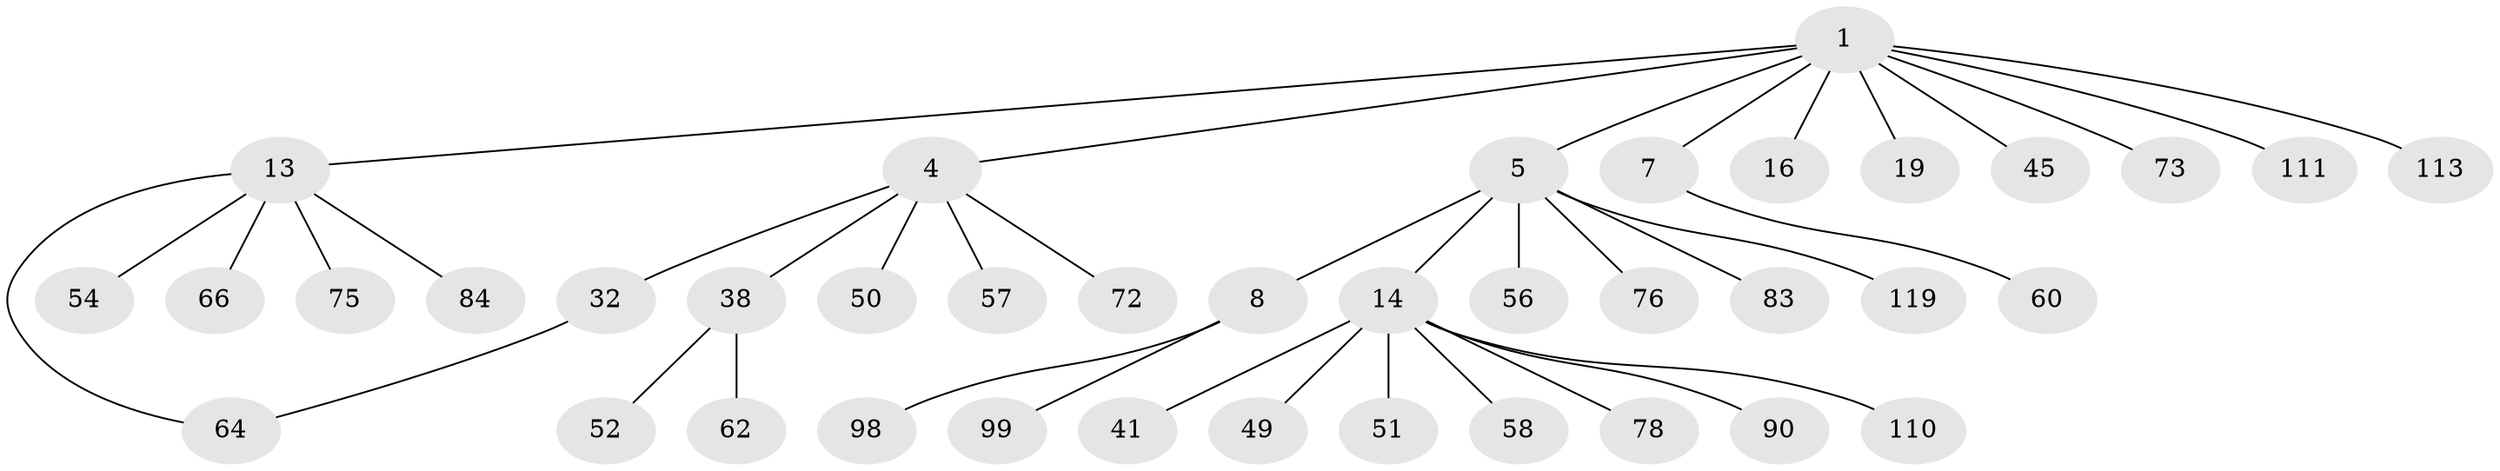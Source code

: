// original degree distribution, {3: 0.13740458015267176, 6: 0.022900763358778626, 7: 0.015267175572519083, 4: 0.030534351145038167, 5: 0.030534351145038167, 2: 0.3053435114503817, 1: 0.4580152671755725}
// Generated by graph-tools (version 1.1) at 2025/17/03/04/25 18:17:07]
// undirected, 39 vertices, 39 edges
graph export_dot {
graph [start="1"]
  node [color=gray90,style=filled];
  1 [super="+2+42+3"];
  4 [super="+23+34"];
  5 [super="+26+70+91+28+44+6"];
  7 [super="+124+30+11"];
  8 [super="+69+9+55"];
  13 [super="+96+21+25"];
  14 [super="+17+48"];
  16 [super="+68"];
  19 [super="+106"];
  32 [super="+87"];
  38;
  41 [super="+127"];
  45 [super="+80+63"];
  49;
  50 [super="+65"];
  51;
  52;
  54 [super="+97"];
  56 [super="+129"];
  57 [super="+103"];
  58 [super="+89"];
  60;
  62 [super="+82"];
  64 [super="+102+118"];
  66 [super="+120"];
  72;
  73;
  75;
  76 [super="+123"];
  78;
  83;
  84 [super="+92"];
  90 [super="+128"];
  98 [super="+131"];
  99 [super="+121+105"];
  110;
  111 [super="+112"];
  113;
  119;
  1 -- 16;
  1 -- 45;
  1 -- 5;
  1 -- 7;
  1 -- 13;
  1 -- 113;
  1 -- 19;
  1 -- 4;
  1 -- 73;
  1 -- 111;
  4 -- 32;
  4 -- 50;
  4 -- 72;
  4 -- 57;
  4 -- 38;
  5 -- 83;
  5 -- 119;
  5 -- 8;
  5 -- 56;
  5 -- 76;
  5 -- 14;
  7 -- 60;
  8 -- 98;
  8 -- 99;
  13 -- 64;
  13 -- 66;
  13 -- 84;
  13 -- 75;
  13 -- 54;
  14 -- 58;
  14 -- 41;
  14 -- 78;
  14 -- 110;
  14 -- 49;
  14 -- 51;
  14 -- 90;
  32 -- 64;
  38 -- 52;
  38 -- 62;
}
